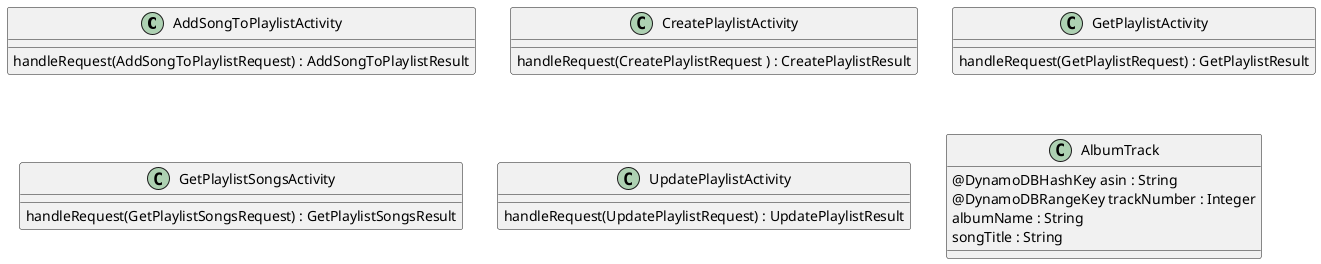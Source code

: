 @startuml

class AddSongToPlaylistActivity {
handleRequest(AddSongToPlaylistRequest) : AddSongToPlaylistResult
 }
class CreatePlaylistActivity {
handleRequest(CreatePlaylistRequest ) : CreatePlaylistResult
}
class GetPlaylistActivity {
handleRequest(GetPlaylistRequest) : GetPlaylistResult
}
class GetPlaylistSongsActivity {
handleRequest(GetPlaylistSongsRequest) : GetPlaylistSongsResult
}
class UpdatePlaylistActivity {
handleRequest(UpdatePlaylistRequest) : UpdatePlaylistResult
}
class AlbumTrack {
@DynamoDBHashKey asin : String
@DynamoDBRangeKey trackNumber : Integer
albumName : String
songTitle : String
}
@enduml